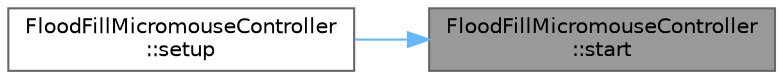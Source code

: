 digraph "FloodFillMicromouseController::start"
{
 // LATEX_PDF_SIZE
  bgcolor="transparent";
  edge [fontname=Helvetica,fontsize=10,labelfontname=Helvetica,labelfontsize=10];
  node [fontname=Helvetica,fontsize=10,shape=box,height=0.2,width=0.4];
  rankdir="RL";
  Node1 [id="Node000001",label="FloodFillMicromouseController\l::start",height=0.2,width=0.4,color="gray40", fillcolor="grey60", style="filled", fontcolor="black",tooltip=" "];
  Node1 -> Node2 [id="edge1_Node000001_Node000002",dir="back",color="steelblue1",style="solid",tooltip=" "];
  Node2 [id="Node000002",label="FloodFillMicromouseController\l::setup",height=0.2,width=0.4,color="grey40", fillcolor="white", style="filled",URL="$class_flood_fill_micromouse_controller.html#a8be93b09027ad1f38c060e6f29b5f61c",tooltip=" "];
}
